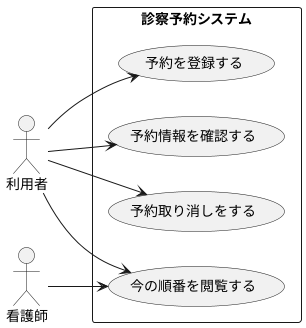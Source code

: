 @startuml
left to right direction
actor 利用者 as a
actor 看護師 as b
rectangle 診察予約システム{
    usecase 予約を登録する
    usecase 予約情報を確認する
    usecase 予約取り消しをする
    usecase 今の順番を閲覧する
}
    a --> 予約を登録する
    a --> 予約情報を確認する
    a --> 予約取り消しをする
    a --> 今の順番を閲覧する
    b --> 今の順番を閲覧する
@enduml